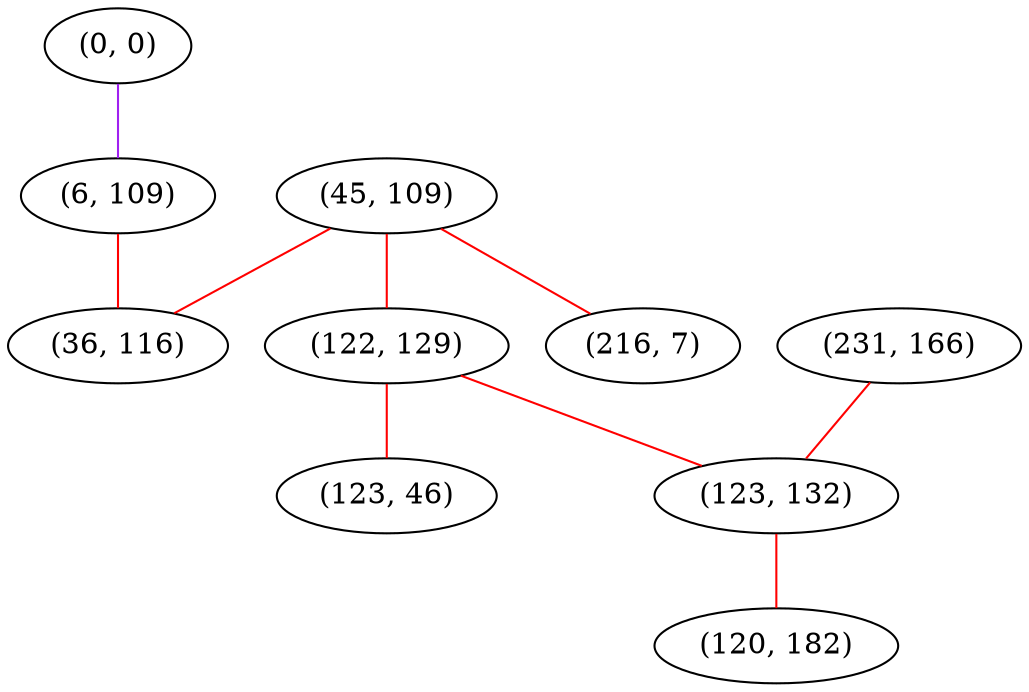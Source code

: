graph "" {
"(0, 0)";
"(45, 109)";
"(122, 129)";
"(216, 7)";
"(231, 166)";
"(123, 46)";
"(123, 132)";
"(6, 109)";
"(120, 182)";
"(36, 116)";
"(0, 0)" -- "(6, 109)"  [color=purple, key=0, weight=4];
"(45, 109)" -- "(36, 116)"  [color=red, key=0, weight=1];
"(45, 109)" -- "(216, 7)"  [color=red, key=0, weight=1];
"(45, 109)" -- "(122, 129)"  [color=red, key=0, weight=1];
"(122, 129)" -- "(123, 132)"  [color=red, key=0, weight=1];
"(122, 129)" -- "(123, 46)"  [color=red, key=0, weight=1];
"(231, 166)" -- "(123, 132)"  [color=red, key=0, weight=1];
"(123, 132)" -- "(120, 182)"  [color=red, key=0, weight=1];
"(6, 109)" -- "(36, 116)"  [color=red, key=0, weight=1];
}
